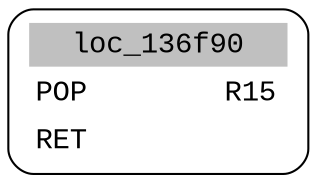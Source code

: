digraph asm_graph {
1941 [
shape="Mrecord" fontname="Courier New"label =<<table border="0" cellborder="0" cellpadding="3"><tr><td align="center" colspan="2" bgcolor="grey">loc_136f90</td></tr><tr><td align="left">POP        R15</td></tr><tr><td align="left">RET        </td></tr></table>> ];
}